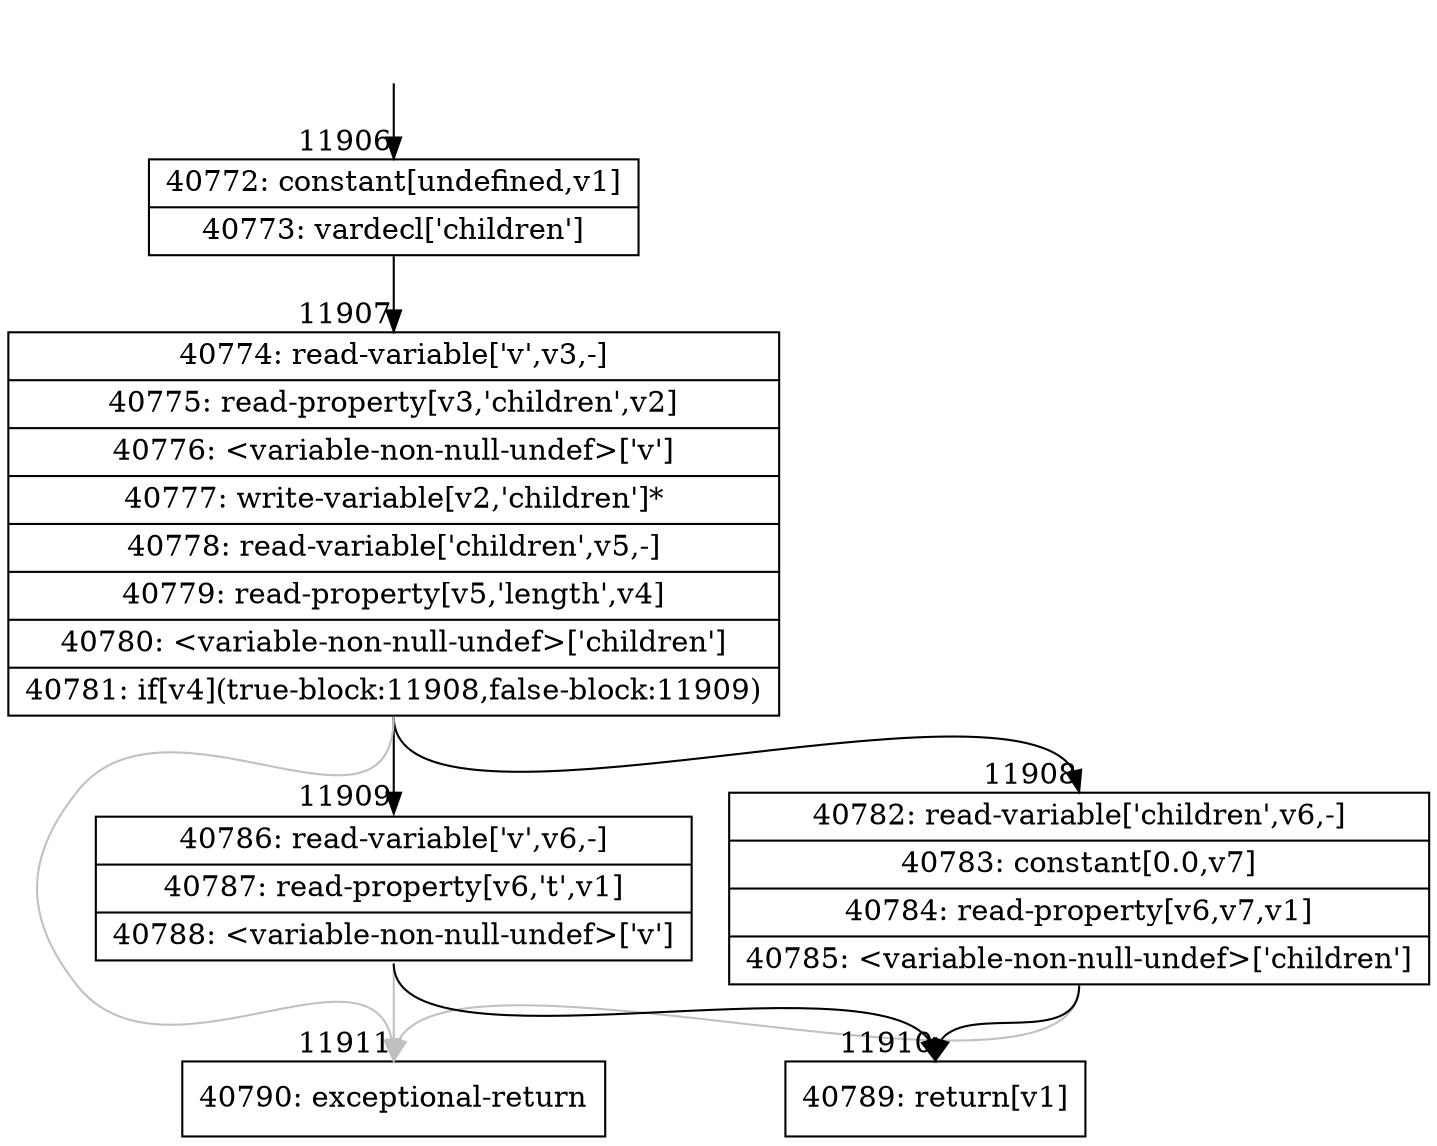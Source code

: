 digraph {
rankdir="TD"
BB_entry1096[shape=none,label=""];
BB_entry1096 -> BB11906 [tailport=s, headport=n, headlabel="    11906"]
BB11906 [shape=record label="{40772: constant[undefined,v1]|40773: vardecl['children']}" ] 
BB11906 -> BB11907 [tailport=s, headport=n, headlabel="      11907"]
BB11907 [shape=record label="{40774: read-variable['v',v3,-]|40775: read-property[v3,'children',v2]|40776: \<variable-non-null-undef\>['v']|40777: write-variable[v2,'children']*|40778: read-variable['children',v5,-]|40779: read-property[v5,'length',v4]|40780: \<variable-non-null-undef\>['children']|40781: if[v4](true-block:11908,false-block:11909)}" ] 
BB11907 -> BB11908 [tailport=s, headport=n, headlabel="      11908"]
BB11907 -> BB11909 [tailport=s, headport=n, headlabel="      11909"]
BB11907 -> BB11911 [tailport=s, headport=n, color=gray, headlabel="      11911"]
BB11908 [shape=record label="{40782: read-variable['children',v6,-]|40783: constant[0.0,v7]|40784: read-property[v6,v7,v1]|40785: \<variable-non-null-undef\>['children']}" ] 
BB11908 -> BB11910 [tailport=s, headport=n, headlabel="      11910"]
BB11908 -> BB11911 [tailport=s, headport=n, color=gray]
BB11909 [shape=record label="{40786: read-variable['v',v6,-]|40787: read-property[v6,'t',v1]|40788: \<variable-non-null-undef\>['v']}" ] 
BB11909 -> BB11910 [tailport=s, headport=n]
BB11909 -> BB11911 [tailport=s, headport=n, color=gray]
BB11910 [shape=record label="{40789: return[v1]}" ] 
BB11911 [shape=record label="{40790: exceptional-return}" ] 
//#$~ 7136
}
